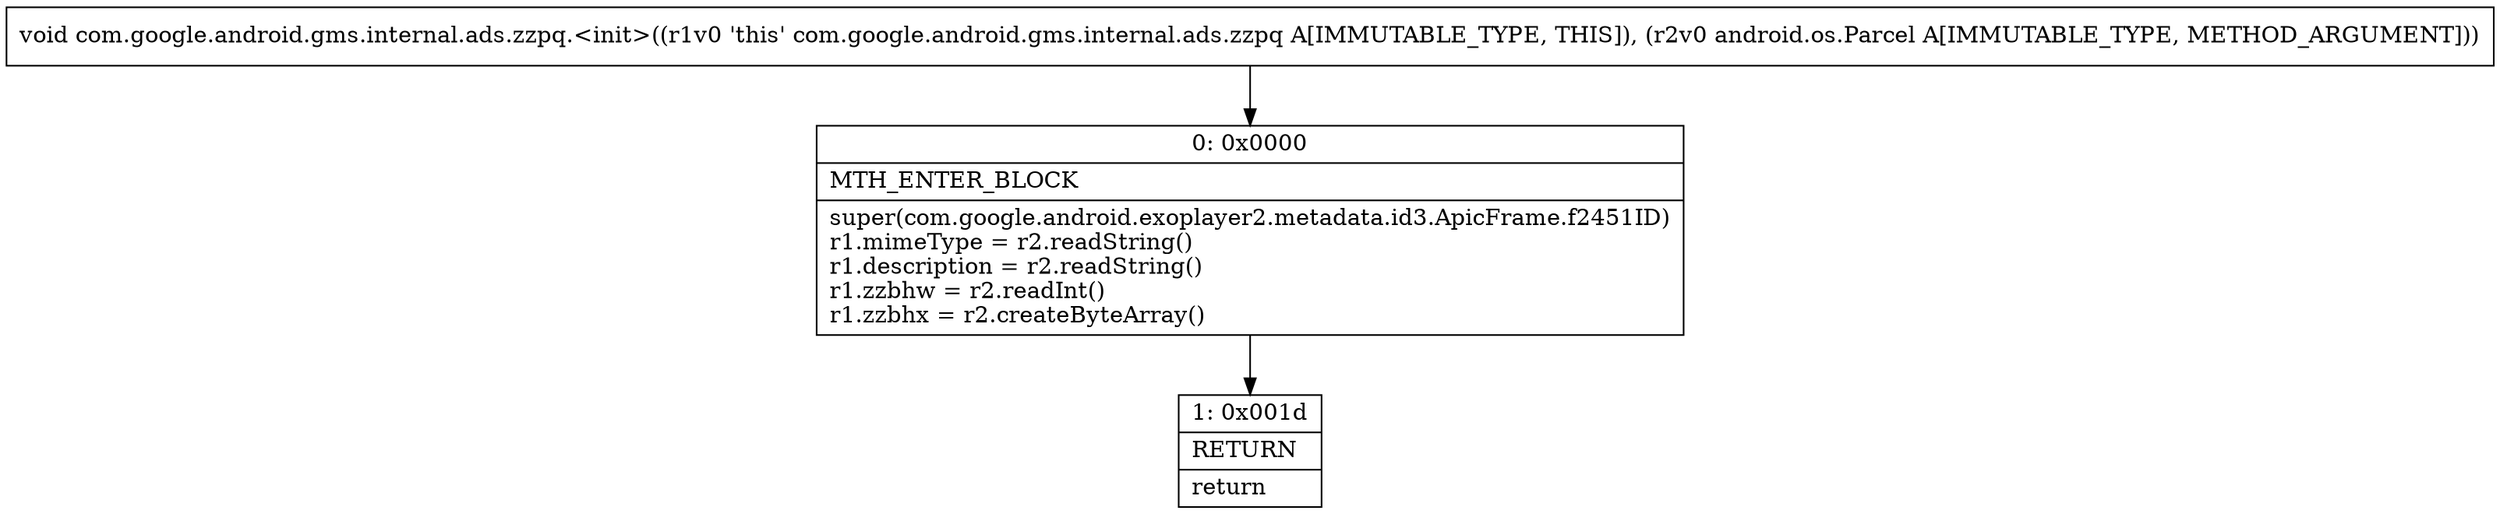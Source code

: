 digraph "CFG forcom.google.android.gms.internal.ads.zzpq.\<init\>(Landroid\/os\/Parcel;)V" {
Node_0 [shape=record,label="{0\:\ 0x0000|MTH_ENTER_BLOCK\l|super(com.google.android.exoplayer2.metadata.id3.ApicFrame.f2451ID)\lr1.mimeType = r2.readString()\lr1.description = r2.readString()\lr1.zzbhw = r2.readInt()\lr1.zzbhx = r2.createByteArray()\l}"];
Node_1 [shape=record,label="{1\:\ 0x001d|RETURN\l|return\l}"];
MethodNode[shape=record,label="{void com.google.android.gms.internal.ads.zzpq.\<init\>((r1v0 'this' com.google.android.gms.internal.ads.zzpq A[IMMUTABLE_TYPE, THIS]), (r2v0 android.os.Parcel A[IMMUTABLE_TYPE, METHOD_ARGUMENT])) }"];
MethodNode -> Node_0;
Node_0 -> Node_1;
}

